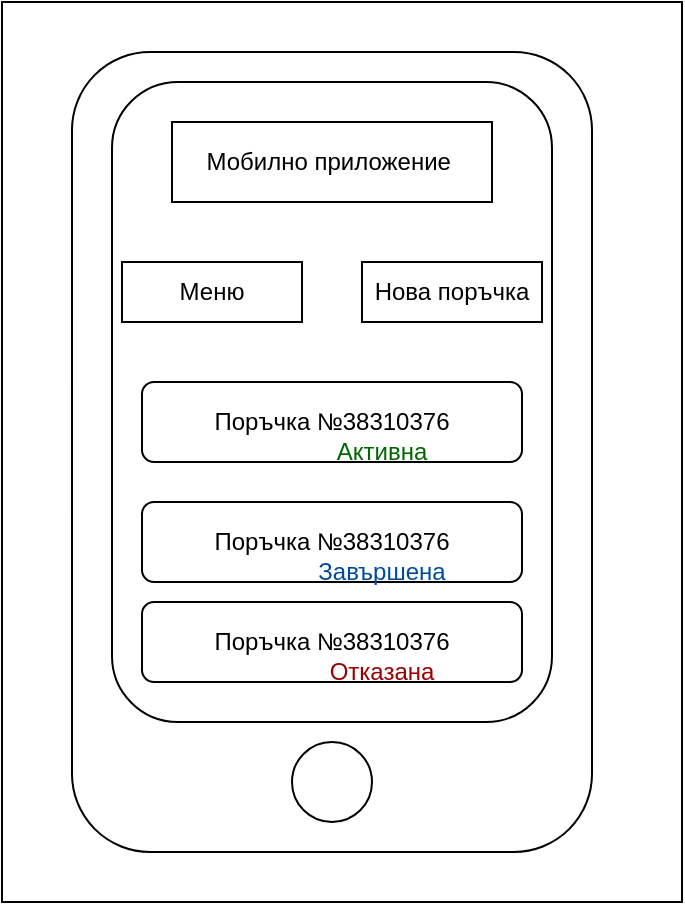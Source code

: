 <mxfile version="22.1.21" type="github">
  <diagram name="Page-1" id="JWKkfVQc6BA8-jPueOZf">
    <mxGraphModel dx="1434" dy="746" grid="1" gridSize="10" guides="1" tooltips="1" connect="1" arrows="1" fold="1" page="1" pageScale="1" pageWidth="827" pageHeight="1169" math="0" shadow="0">
      <root>
        <mxCell id="0" />
        <mxCell id="1" parent="0" />
        <mxCell id="u3cpsQY8R7GQsV65rL_w-1" value="" style="rounded=0;whiteSpace=wrap;html=1;" vertex="1" parent="1">
          <mxGeometry x="270" y="60" width="340" height="450" as="geometry" />
        </mxCell>
        <mxCell id="u3cpsQY8R7GQsV65rL_w-2" value="" style="rounded=1;whiteSpace=wrap;html=1;" vertex="1" parent="1">
          <mxGeometry x="305" y="85" width="260" height="400" as="geometry" />
        </mxCell>
        <mxCell id="u3cpsQY8R7GQsV65rL_w-8" value="" style="rounded=1;whiteSpace=wrap;html=1;" vertex="1" parent="1">
          <mxGeometry x="325" y="100" width="220" height="320" as="geometry" />
        </mxCell>
        <mxCell id="u3cpsQY8R7GQsV65rL_w-9" value="Мобилно приложение&amp;nbsp;" style="rounded=0;whiteSpace=wrap;html=1;" vertex="1" parent="1">
          <mxGeometry x="355" y="120" width="160" height="40" as="geometry" />
        </mxCell>
        <mxCell id="u3cpsQY8R7GQsV65rL_w-12" value="Поръчка №38310376" style="rounded=1;whiteSpace=wrap;html=1;" vertex="1" parent="1">
          <mxGeometry x="340" y="360" width="190" height="40" as="geometry" />
        </mxCell>
        <mxCell id="u3cpsQY8R7GQsV65rL_w-13" value="Поръчка №38310376" style="rounded=1;whiteSpace=wrap;html=1;" vertex="1" parent="1">
          <mxGeometry x="340" y="250" width="190" height="40" as="geometry" />
        </mxCell>
        <mxCell id="u3cpsQY8R7GQsV65rL_w-14" value="Поръчка №38310376" style="rounded=1;whiteSpace=wrap;html=1;" vertex="1" parent="1">
          <mxGeometry x="340" y="310" width="190" height="40" as="geometry" />
        </mxCell>
        <mxCell id="u3cpsQY8R7GQsV65rL_w-15" value="" style="ellipse;whiteSpace=wrap;html=1;aspect=fixed;" vertex="1" parent="1">
          <mxGeometry x="415" y="430" width="40" height="40" as="geometry" />
        </mxCell>
        <mxCell id="u3cpsQY8R7GQsV65rL_w-16" value="Меню" style="rounded=0;whiteSpace=wrap;html=1;" vertex="1" parent="1">
          <mxGeometry x="330" y="190" width="90" height="30" as="geometry" />
        </mxCell>
        <mxCell id="u3cpsQY8R7GQsV65rL_w-19" value="&lt;font color=&quot;#990000&quot;&gt;Отказана&lt;/font&gt;" style="text;html=1;strokeColor=none;fillColor=none;align=center;verticalAlign=middle;whiteSpace=wrap;rounded=0;" vertex="1" parent="1">
          <mxGeometry x="430" y="380" width="60" height="30" as="geometry" />
        </mxCell>
        <mxCell id="u3cpsQY8R7GQsV65rL_w-20" value="&lt;font color=&quot;#006600&quot;&gt;Активна&lt;/font&gt;" style="text;html=1;strokeColor=none;fillColor=none;align=center;verticalAlign=middle;whiteSpace=wrap;rounded=0;" vertex="1" parent="1">
          <mxGeometry x="430" y="270" width="60" height="30" as="geometry" />
        </mxCell>
        <mxCell id="u3cpsQY8R7GQsV65rL_w-21" value="&lt;font color=&quot;#004c99&quot;&gt;Завършена&lt;/font&gt;" style="text;html=1;strokeColor=none;fillColor=none;align=center;verticalAlign=middle;whiteSpace=wrap;rounded=0;" vertex="1" parent="1">
          <mxGeometry x="430" y="330" width="60" height="30" as="geometry" />
        </mxCell>
        <mxCell id="u3cpsQY8R7GQsV65rL_w-22" value="Нова поръчка" style="rounded=0;whiteSpace=wrap;html=1;" vertex="1" parent="1">
          <mxGeometry x="450" y="190" width="90" height="30" as="geometry" />
        </mxCell>
      </root>
    </mxGraphModel>
  </diagram>
</mxfile>
